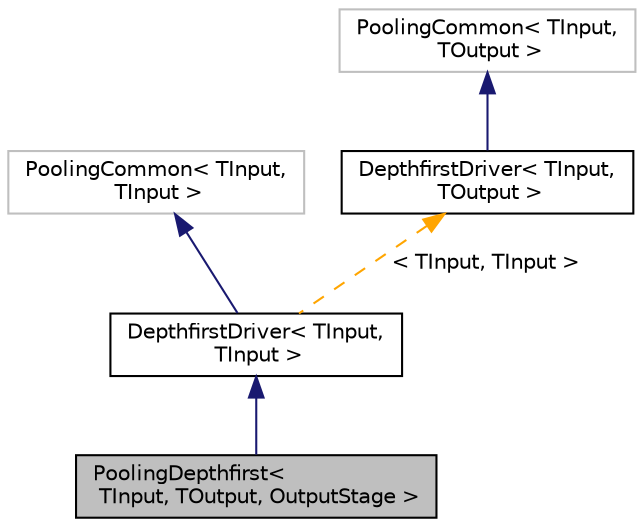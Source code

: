digraph "PoolingDepthfirst&lt; TInput, TOutput, OutputStage &gt;"
{
 // LATEX_PDF_SIZE
  edge [fontname="Helvetica",fontsize="10",labelfontname="Helvetica",labelfontsize="10"];
  node [fontname="Helvetica",fontsize="10",shape=record];
  Node1 [label="PoolingDepthfirst\<\l TInput, TOutput, OutputStage \>",height=0.2,width=0.4,color="black", fillcolor="grey75", style="filled", fontcolor="black",tooltip=" "];
  Node2 -> Node1 [dir="back",color="midnightblue",fontsize="10",style="solid",fontname="Helvetica"];
  Node2 [label="DepthfirstDriver\< TInput,\l TInput \>",height=0.2,width=0.4,color="black", fillcolor="white", style="filled",URL="$classarm__conv_1_1pooling_1_1_depthfirst_driver.xhtml",tooltip=" "];
  Node3 -> Node2 [dir="back",color="midnightblue",fontsize="10",style="solid",fontname="Helvetica"];
  Node3 [label="PoolingCommon\< TInput,\l TInput  \>",height=0.2,width=0.4,color="grey75", fillcolor="white", style="filled",tooltip=" "];
  Node4 -> Node2 [dir="back",color="orange",fontsize="10",style="dashed",label=" \< TInput, TInput \>" ,fontname="Helvetica"];
  Node4 [label="DepthfirstDriver\< TInput,\l TOutput \>",height=0.2,width=0.4,color="black", fillcolor="white", style="filled",URL="$classarm__conv_1_1pooling_1_1_depthfirst_driver.xhtml",tooltip=" "];
  Node5 -> Node4 [dir="back",color="midnightblue",fontsize="10",style="solid",fontname="Helvetica"];
  Node5 [label="PoolingCommon\< TInput,\l TOutput \>",height=0.2,width=0.4,color="grey75", fillcolor="white", style="filled",tooltip=" "];
}
